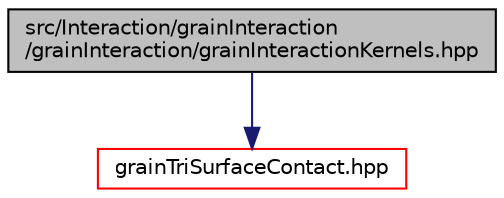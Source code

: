 digraph "src/Interaction/grainInteraction/grainInteraction/grainInteractionKernels.hpp"
{
 // LATEX_PDF_SIZE
  edge [fontname="Helvetica",fontsize="10",labelfontname="Helvetica",labelfontsize="10"];
  node [fontname="Helvetica",fontsize="10",shape=record];
  Node1 [label="src/Interaction/grainInteraction\l/grainInteraction/grainInteractionKernels.hpp",height=0.2,width=0.4,color="black", fillcolor="grey75", style="filled", fontcolor="black",tooltip=" "];
  Node1 -> Node2 [color="midnightblue",fontsize="10",style="solid",fontname="Helvetica"];
  Node2 [label="grainTriSurfaceContact.hpp",height=0.2,width=0.4,color="red", fillcolor="white", style="filled",URL="$grainTriSurfaceContact_8hpp.html",tooltip=" "];
}
